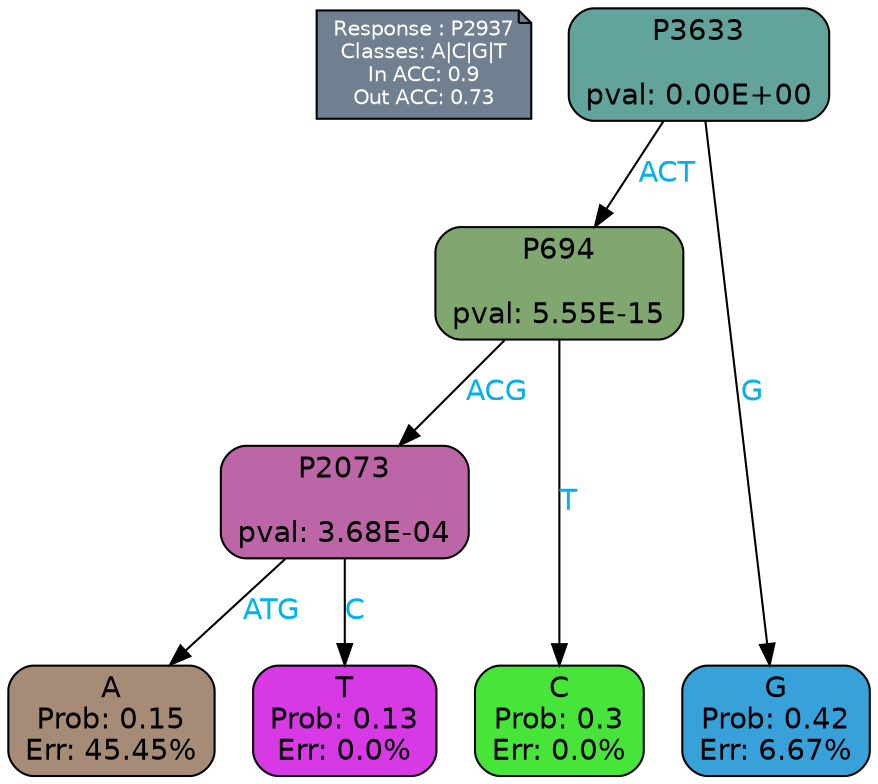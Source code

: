 digraph Tree {
node [shape=box, style="filled, rounded", color="black", fontname=helvetica] ;
graph [ranksep=equally, splines=polylines, bgcolor=transparent, dpi=600] ;
edge [fontname=helvetica] ;
LEGEND [label="Response : P2937
Classes: A|C|G|T
In ACC: 0.9
Out ACC: 0.73
",shape=note,align=left,style=filled,fillcolor="slategray",fontcolor="white",fontsize=10];1 [label="P3633

pval: 0.00E+00", fillcolor="#62a49c"] ;
2 [label="P694

pval: 5.55E-15", fillcolor="#80a76f"] ;
3 [label="P2073

pval: 3.68E-04", fillcolor="#bc66a8"] ;
4 [label="A
Prob: 0.15
Err: 45.45%", fillcolor="#a68b77"] ;
5 [label="T
Prob: 0.13
Err: 0.0%", fillcolor="#d739e5"] ;
6 [label="C
Prob: 0.3
Err: 0.0%", fillcolor="#47e539"] ;
7 [label="G
Prob: 0.42
Err: 6.67%", fillcolor="#39a1d9"] ;
1 -> 2 [label="ACT",fontcolor=deepskyblue2] ;
1 -> 7 [label="G",fontcolor=deepskyblue2] ;
2 -> 3 [label="ACG",fontcolor=deepskyblue2] ;
2 -> 6 [label="T",fontcolor=deepskyblue2] ;
3 -> 4 [label="ATG",fontcolor=deepskyblue2] ;
3 -> 5 [label="C",fontcolor=deepskyblue2] ;
{rank = same; 4;5;6;7;}{rank = same; LEGEND;1;}}